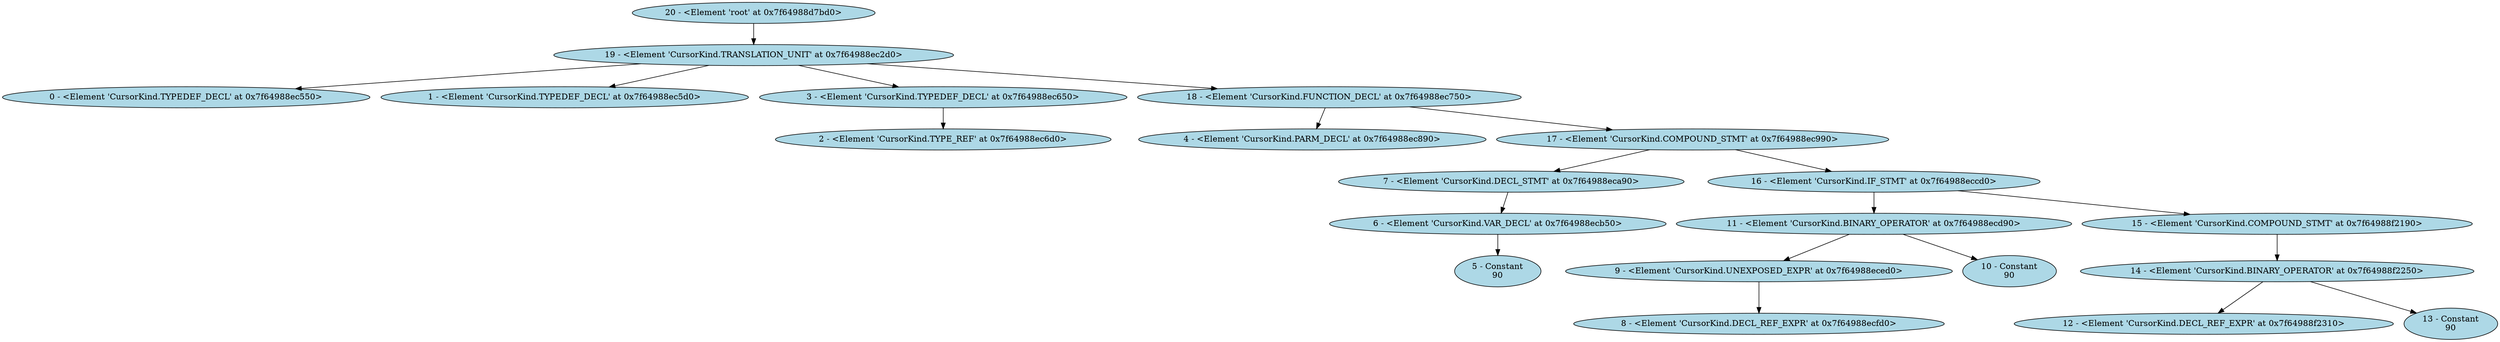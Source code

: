 digraph simple {
"0 - <Element 'CursorKind.TYPEDEF_DECL' at 0x7f64988ec550>" [style=filled, fillcolor=lightblue];
"1 - <Element 'CursorKind.TYPEDEF_DECL' at 0x7f64988ec5d0>" [style=filled, fillcolor=lightblue];
"2 - <Element 'CursorKind.TYPE_REF' at 0x7f64988ec6d0>" [style=filled, fillcolor=lightblue];
"3 - <Element 'CursorKind.TYPEDEF_DECL' at 0x7f64988ec650>" [style=filled, fillcolor=lightblue];
"4 - <Element 'CursorKind.PARM_DECL' at 0x7f64988ec890>" [style=filled, fillcolor=lightblue];
"5 - Constant\n90" [style=filled, fillcolor=lightblue];
"6 - <Element 'CursorKind.VAR_DECL' at 0x7f64988ecb50>" [style=filled, fillcolor=lightblue];
"7 - <Element 'CursorKind.DECL_STMT' at 0x7f64988eca90>" [style=filled, fillcolor=lightblue];
"8 - <Element 'CursorKind.DECL_REF_EXPR' at 0x7f64988ecfd0>" [style=filled, fillcolor=lightblue];
"9 - <Element 'CursorKind.UNEXPOSED_EXPR' at 0x7f64988eced0>" [style=filled, fillcolor=lightblue];
"10 - Constant\n90" [style=filled, fillcolor=lightblue];
"11 - <Element 'CursorKind.BINARY_OPERATOR' at 0x7f64988ecd90>" [style=filled, fillcolor=lightblue];
"12 - <Element 'CursorKind.DECL_REF_EXPR' at 0x7f64988f2310>" [style=filled, fillcolor=lightblue];
"13 - Constant\n90" [style=filled, fillcolor=lightblue];
"14 - <Element 'CursorKind.BINARY_OPERATOR' at 0x7f64988f2250>" [style=filled, fillcolor=lightblue];
"15 - <Element 'CursorKind.COMPOUND_STMT' at 0x7f64988f2190>" [style=filled, fillcolor=lightblue];
"16 - <Element 'CursorKind.IF_STMT' at 0x7f64988eccd0>" [style=filled, fillcolor=lightblue];
"17 - <Element 'CursorKind.COMPOUND_STMT' at 0x7f64988ec990>" [style=filled, fillcolor=lightblue];
"18 - <Element 'CursorKind.FUNCTION_DECL' at 0x7f64988ec750>" [style=filled, fillcolor=lightblue];
"19 - <Element 'CursorKind.TRANSLATION_UNIT' at 0x7f64988ec2d0>" [style=filled, fillcolor=lightblue];
"20 - <Element 'root' at 0x7f64988d7bd0>" [style=filled, fillcolor=lightblue];
"3 - <Element 'CursorKind.TYPEDEF_DECL' at 0x7f64988ec650>" -> "2 - <Element 'CursorKind.TYPE_REF' at 0x7f64988ec6d0>";
"6 - <Element 'CursorKind.VAR_DECL' at 0x7f64988ecb50>" -> "5 - Constant\n90";
"7 - <Element 'CursorKind.DECL_STMT' at 0x7f64988eca90>" -> "6 - <Element 'CursorKind.VAR_DECL' at 0x7f64988ecb50>";
"9 - <Element 'CursorKind.UNEXPOSED_EXPR' at 0x7f64988eced0>" -> "8 - <Element 'CursorKind.DECL_REF_EXPR' at 0x7f64988ecfd0>";
"11 - <Element 'CursorKind.BINARY_OPERATOR' at 0x7f64988ecd90>" -> "9 - <Element 'CursorKind.UNEXPOSED_EXPR' at 0x7f64988eced0>";
"11 - <Element 'CursorKind.BINARY_OPERATOR' at 0x7f64988ecd90>" -> "10 - Constant\n90";
"14 - <Element 'CursorKind.BINARY_OPERATOR' at 0x7f64988f2250>" -> "12 - <Element 'CursorKind.DECL_REF_EXPR' at 0x7f64988f2310>";
"14 - <Element 'CursorKind.BINARY_OPERATOR' at 0x7f64988f2250>" -> "13 - Constant\n90";
"15 - <Element 'CursorKind.COMPOUND_STMT' at 0x7f64988f2190>" -> "14 - <Element 'CursorKind.BINARY_OPERATOR' at 0x7f64988f2250>";
"16 - <Element 'CursorKind.IF_STMT' at 0x7f64988eccd0>" -> "11 - <Element 'CursorKind.BINARY_OPERATOR' at 0x7f64988ecd90>";
"16 - <Element 'CursorKind.IF_STMT' at 0x7f64988eccd0>" -> "15 - <Element 'CursorKind.COMPOUND_STMT' at 0x7f64988f2190>";
"17 - <Element 'CursorKind.COMPOUND_STMT' at 0x7f64988ec990>" -> "7 - <Element 'CursorKind.DECL_STMT' at 0x7f64988eca90>";
"17 - <Element 'CursorKind.COMPOUND_STMT' at 0x7f64988ec990>" -> "16 - <Element 'CursorKind.IF_STMT' at 0x7f64988eccd0>";
"18 - <Element 'CursorKind.FUNCTION_DECL' at 0x7f64988ec750>" -> "4 - <Element 'CursorKind.PARM_DECL' at 0x7f64988ec890>";
"18 - <Element 'CursorKind.FUNCTION_DECL' at 0x7f64988ec750>" -> "17 - <Element 'CursorKind.COMPOUND_STMT' at 0x7f64988ec990>";
"19 - <Element 'CursorKind.TRANSLATION_UNIT' at 0x7f64988ec2d0>" -> "0 - <Element 'CursorKind.TYPEDEF_DECL' at 0x7f64988ec550>";
"19 - <Element 'CursorKind.TRANSLATION_UNIT' at 0x7f64988ec2d0>" -> "1 - <Element 'CursorKind.TYPEDEF_DECL' at 0x7f64988ec5d0>";
"19 - <Element 'CursorKind.TRANSLATION_UNIT' at 0x7f64988ec2d0>" -> "3 - <Element 'CursorKind.TYPEDEF_DECL' at 0x7f64988ec650>";
"19 - <Element 'CursorKind.TRANSLATION_UNIT' at 0x7f64988ec2d0>" -> "18 - <Element 'CursorKind.FUNCTION_DECL' at 0x7f64988ec750>";
"20 - <Element 'root' at 0x7f64988d7bd0>" -> "19 - <Element 'CursorKind.TRANSLATION_UNIT' at 0x7f64988ec2d0>";
}
